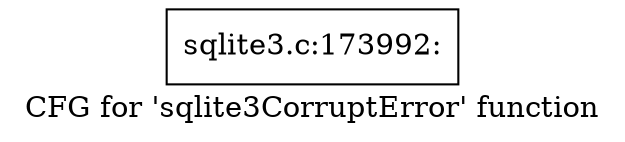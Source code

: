 digraph "CFG for 'sqlite3CorruptError' function" {
	label="CFG for 'sqlite3CorruptError' function";

	Node0x55c0f745b410 [shape=record,label="{sqlite3.c:173992:}"];
}
